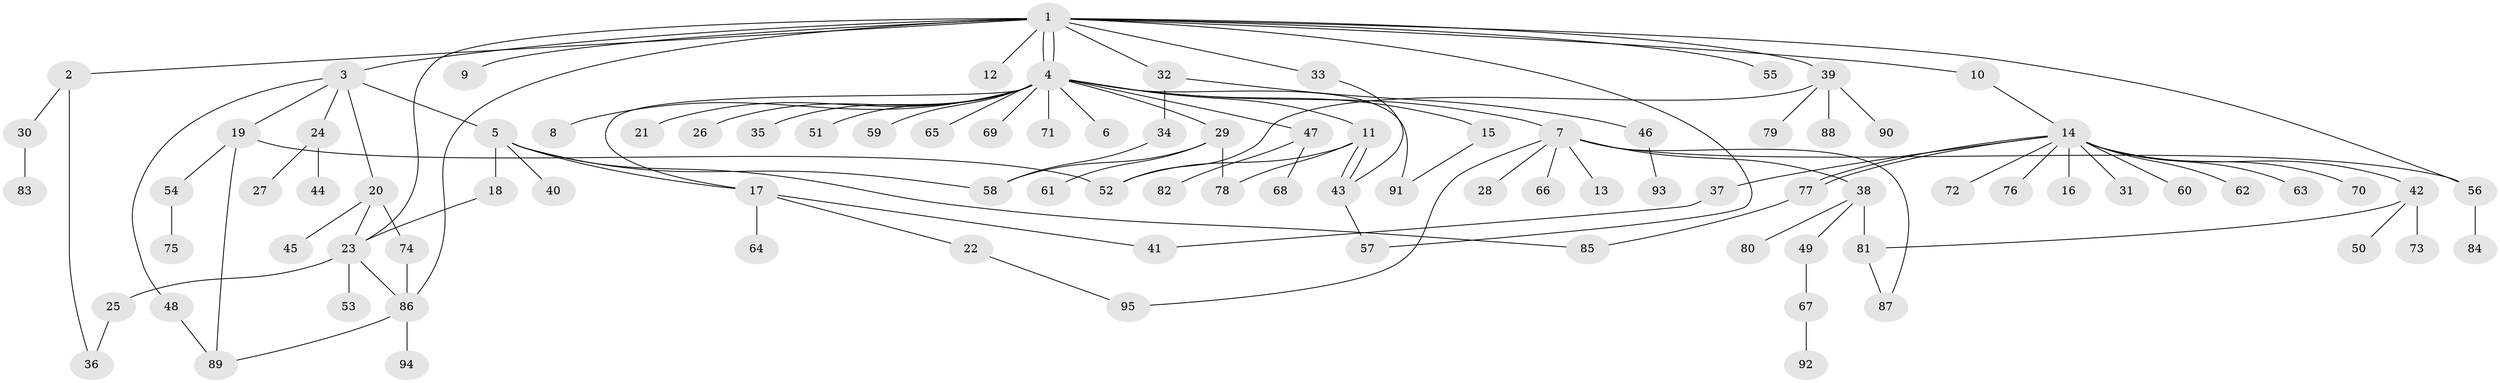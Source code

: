 // Generated by graph-tools (version 1.1) at 2025/48/03/09/25 04:48:19]
// undirected, 95 vertices, 119 edges
graph export_dot {
graph [start="1"]
  node [color=gray90,style=filled];
  1;
  2;
  3;
  4;
  5;
  6;
  7;
  8;
  9;
  10;
  11;
  12;
  13;
  14;
  15;
  16;
  17;
  18;
  19;
  20;
  21;
  22;
  23;
  24;
  25;
  26;
  27;
  28;
  29;
  30;
  31;
  32;
  33;
  34;
  35;
  36;
  37;
  38;
  39;
  40;
  41;
  42;
  43;
  44;
  45;
  46;
  47;
  48;
  49;
  50;
  51;
  52;
  53;
  54;
  55;
  56;
  57;
  58;
  59;
  60;
  61;
  62;
  63;
  64;
  65;
  66;
  67;
  68;
  69;
  70;
  71;
  72;
  73;
  74;
  75;
  76;
  77;
  78;
  79;
  80;
  81;
  82;
  83;
  84;
  85;
  86;
  87;
  88;
  89;
  90;
  91;
  92;
  93;
  94;
  95;
  1 -- 2;
  1 -- 3;
  1 -- 4;
  1 -- 4;
  1 -- 9;
  1 -- 10;
  1 -- 12;
  1 -- 23;
  1 -- 32;
  1 -- 33;
  1 -- 39;
  1 -- 55;
  1 -- 56;
  1 -- 57;
  1 -- 86;
  2 -- 30;
  2 -- 36;
  3 -- 5;
  3 -- 19;
  3 -- 20;
  3 -- 24;
  3 -- 48;
  4 -- 6;
  4 -- 7;
  4 -- 8;
  4 -- 11;
  4 -- 15;
  4 -- 17;
  4 -- 21;
  4 -- 26;
  4 -- 29;
  4 -- 35;
  4 -- 47;
  4 -- 51;
  4 -- 59;
  4 -- 65;
  4 -- 69;
  4 -- 71;
  4 -- 91;
  5 -- 17;
  5 -- 18;
  5 -- 40;
  5 -- 58;
  5 -- 85;
  7 -- 13;
  7 -- 28;
  7 -- 38;
  7 -- 56;
  7 -- 66;
  7 -- 87;
  7 -- 95;
  10 -- 14;
  11 -- 43;
  11 -- 43;
  11 -- 52;
  11 -- 78;
  14 -- 16;
  14 -- 31;
  14 -- 37;
  14 -- 42;
  14 -- 60;
  14 -- 62;
  14 -- 63;
  14 -- 70;
  14 -- 72;
  14 -- 76;
  14 -- 77;
  14 -- 77;
  15 -- 91;
  17 -- 22;
  17 -- 41;
  17 -- 64;
  18 -- 23;
  19 -- 52;
  19 -- 54;
  19 -- 89;
  20 -- 23;
  20 -- 45;
  20 -- 74;
  22 -- 95;
  23 -- 25;
  23 -- 53;
  23 -- 86;
  24 -- 27;
  24 -- 44;
  25 -- 36;
  29 -- 58;
  29 -- 61;
  29 -- 78;
  30 -- 83;
  32 -- 34;
  32 -- 46;
  33 -- 43;
  34 -- 58;
  37 -- 41;
  38 -- 49;
  38 -- 80;
  38 -- 81;
  39 -- 52;
  39 -- 79;
  39 -- 88;
  39 -- 90;
  42 -- 50;
  42 -- 73;
  42 -- 81;
  43 -- 57;
  46 -- 93;
  47 -- 68;
  47 -- 82;
  48 -- 89;
  49 -- 67;
  54 -- 75;
  56 -- 84;
  67 -- 92;
  74 -- 86;
  77 -- 85;
  81 -- 87;
  86 -- 89;
  86 -- 94;
}
